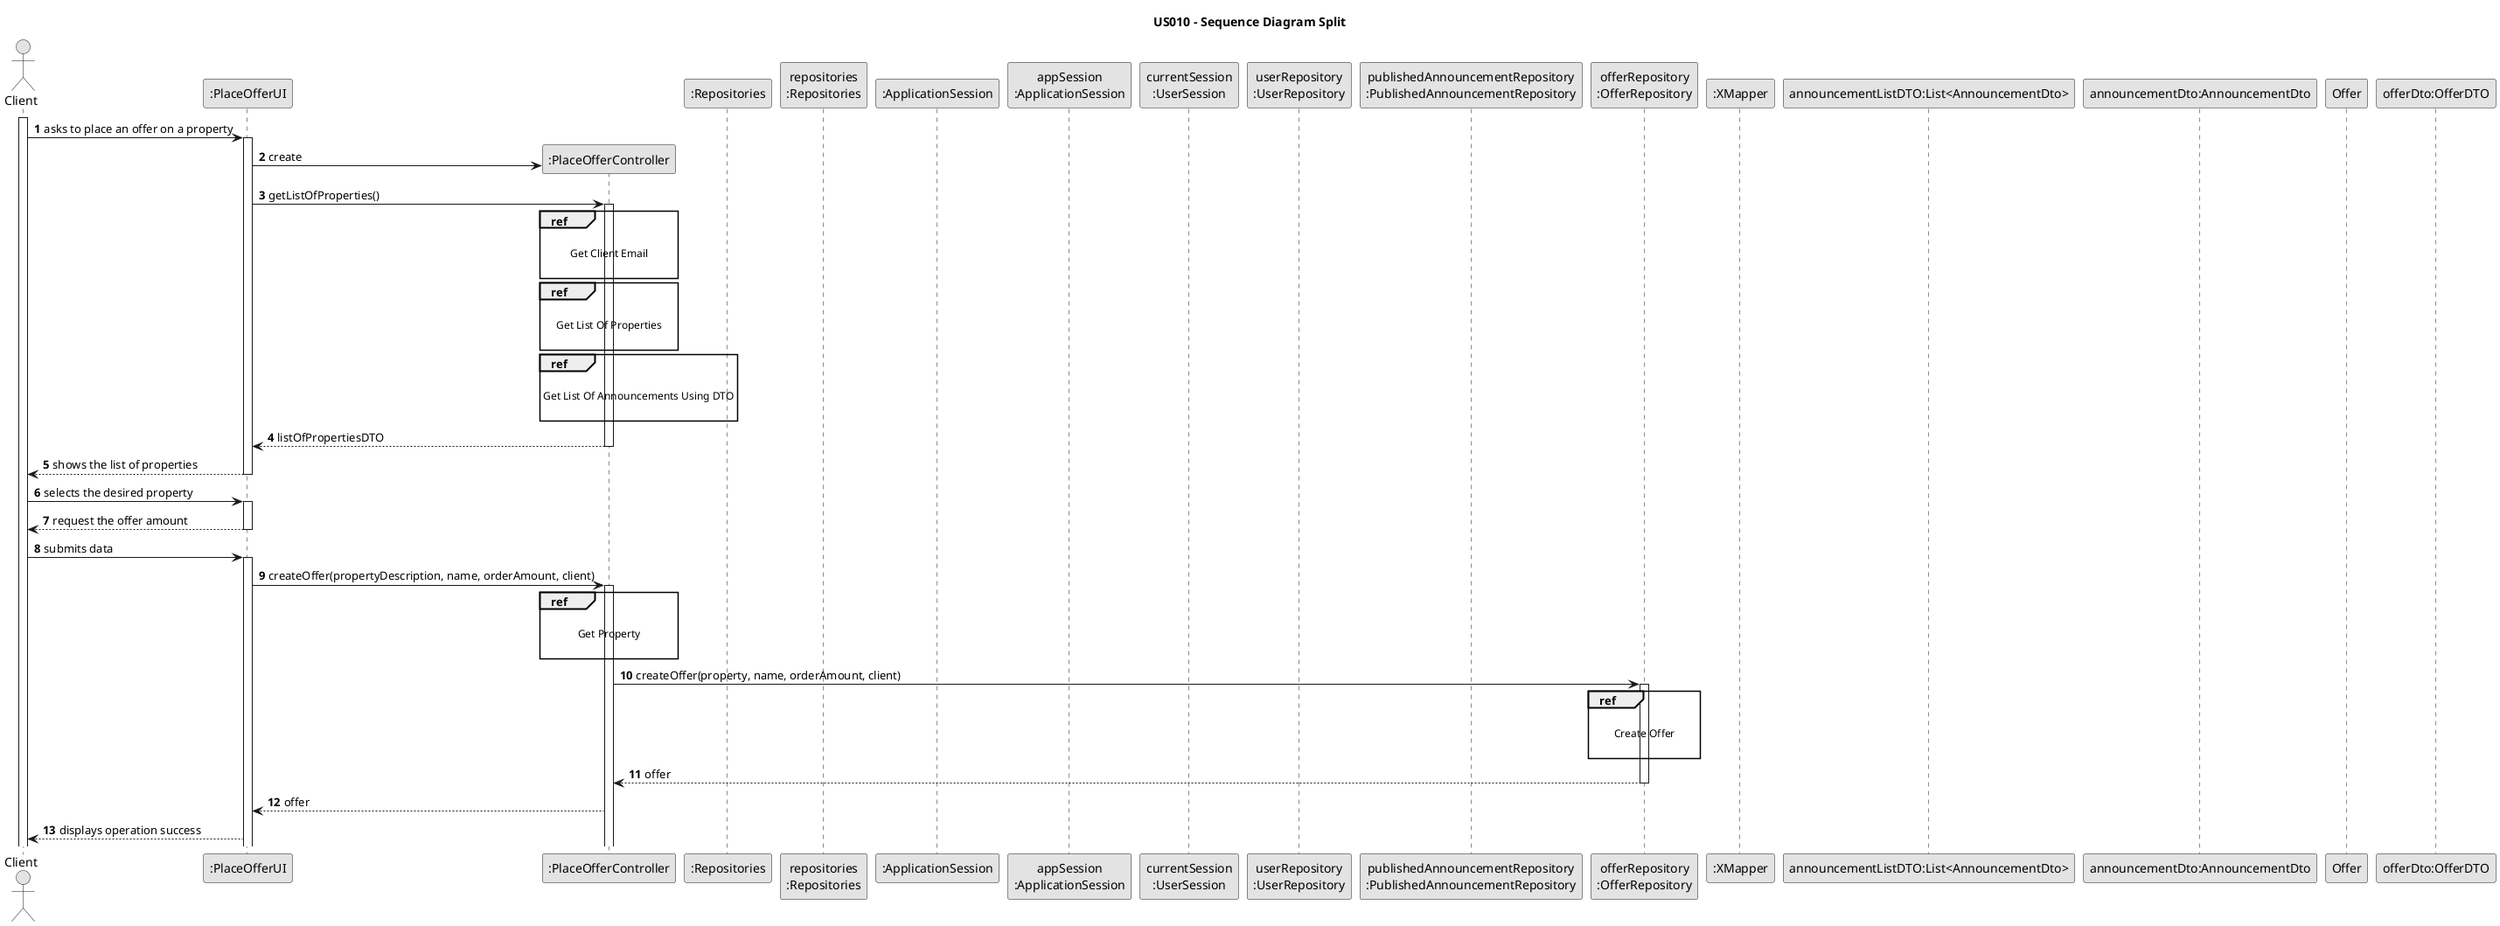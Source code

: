 @startuml

skinparam monochrome true
skinparam packageStyle rectangle
skinparam shadowing false

title US010 - Sequence Diagram Split

autonumber

actor "Client" as Client
participant ":PlaceOfferUI" as System
participant ":PlaceOfferController" as Controller
participant ":Repositories" as RepositorySingleton
participant "repositories\n:Repositories" as Repositories
participant ":ApplicationSession" as app
participant "appSession\n:ApplicationSession" as APP
participant "currentSession\n:UserSession" as User
participant "userRepository\n:UserRepository" as UserRepository
participant "publishedAnnouncementRepository\n:PublishedAnnouncementRepository" as PublishedAnnouncementRepository
participant "offerRepository\n:OfferRepository" as OfferRepository
participant ":XMapper" as XMapper
participant "announcementListDTO:List<AnnouncementDto>" as ListPublishAnnouncement
participant "announcementDto:AnnouncementDto" as AnnouncementDto
participant "Offer" as Offer
participant "offerDto:OfferDTO" as offerDto

activate Client

Client -> System : asks to place an offer on a property
activate System

System -> Controller** : create

System -> Controller : getListOfProperties()
activate Controller


    ref over Controller

    Get Client Email

    end


    ref over Controller

    Get List Of Properties

    end


    ref over Controller

    Get List Of Announcements Using DTO

    end


Controller --> System : listOfPropertiesDTO
deactivate Controller

System --> Client : shows the list of properties
deactivate System

Client -> System : selects the desired property
activate System

System --> Client : request the offer amount
deactivate System

Client -> System : submits data
activate System

System -> Controller : createOffer(propertyDescription, name, orderAmount, client)
activate Controller


    ref over Controller

    Get Property

    end

Controller -> OfferRepository : createOffer(property, name, orderAmount, client)
activate OfferRepository

    ref over OfferRepository

    Create Offer

    end

OfferRepository --> Controller : offer
deactivate OfferRepository

Controller --> System : offer

System --> Client : displays operation success

@enduml